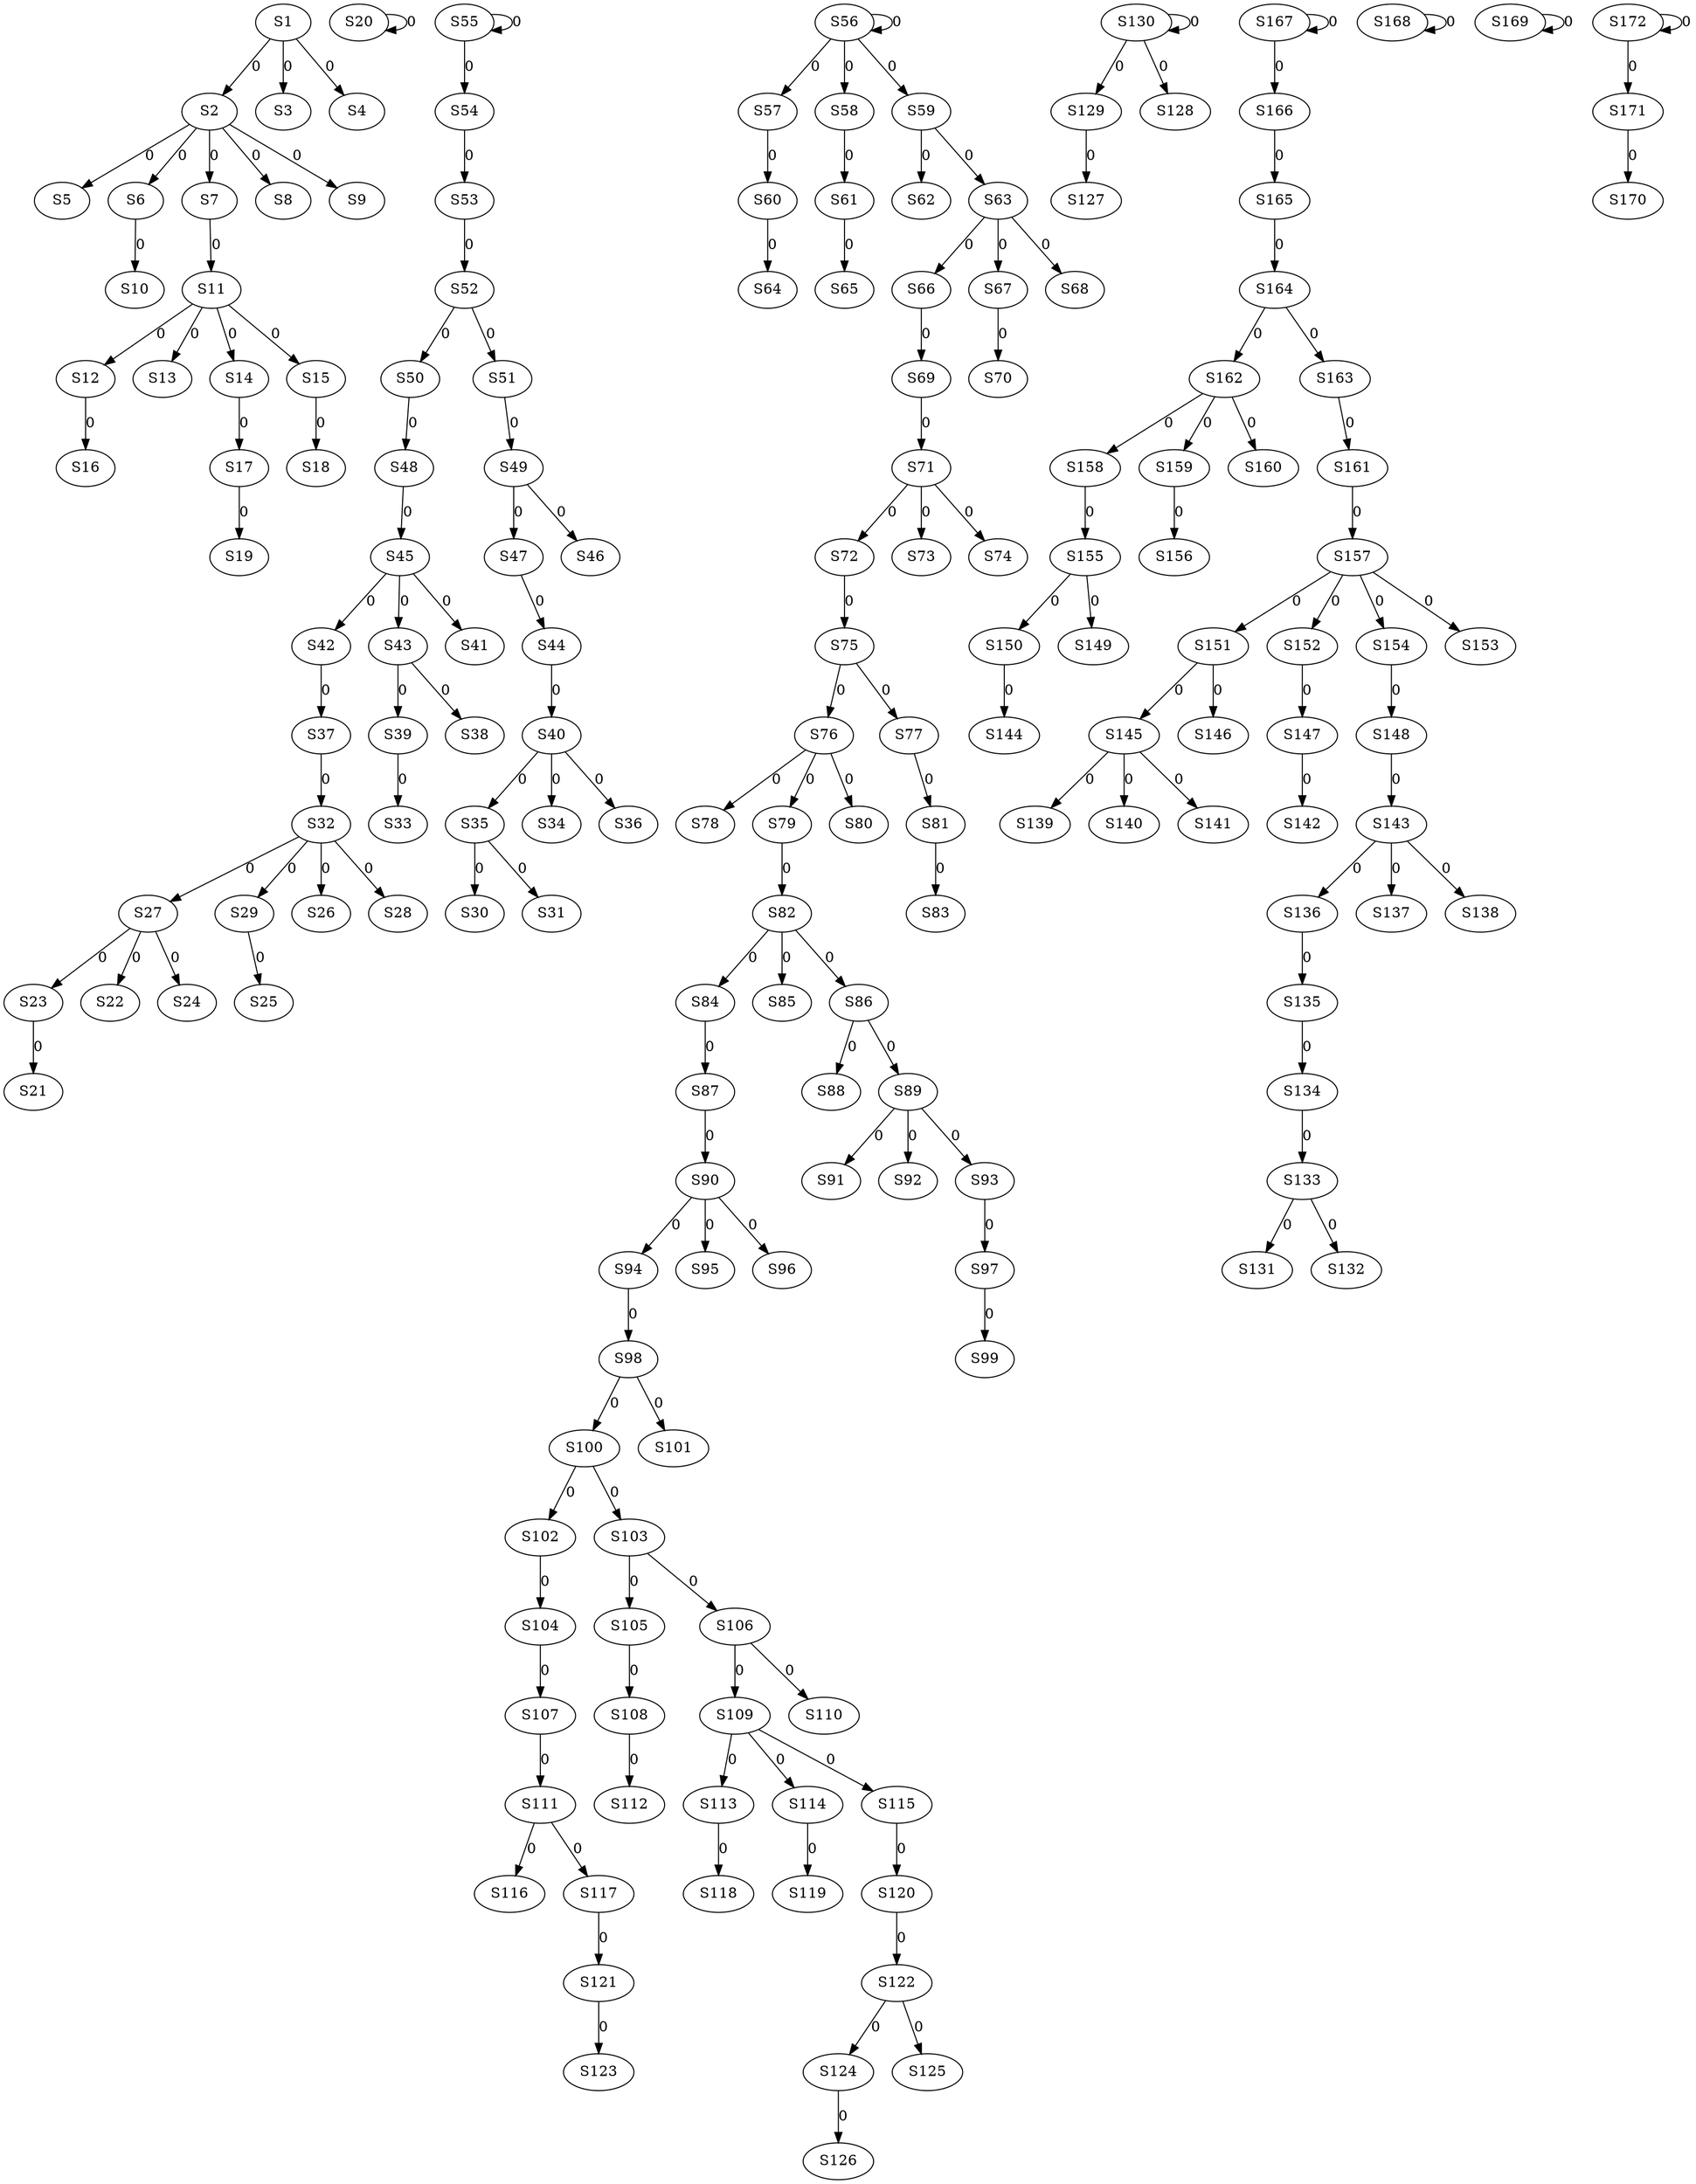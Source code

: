 strict digraph {
	S1 -> S2 [ label = 0 ];
	S1 -> S3 [ label = 0 ];
	S1 -> S4 [ label = 0 ];
	S2 -> S5 [ label = 0 ];
	S2 -> S6 [ label = 0 ];
	S2 -> S7 [ label = 0 ];
	S2 -> S8 [ label = 0 ];
	S2 -> S9 [ label = 0 ];
	S6 -> S10 [ label = 0 ];
	S7 -> S11 [ label = 0 ];
	S11 -> S12 [ label = 0 ];
	S11 -> S13 [ label = 0 ];
	S11 -> S14 [ label = 0 ];
	S11 -> S15 [ label = 0 ];
	S12 -> S16 [ label = 0 ];
	S14 -> S17 [ label = 0 ];
	S15 -> S18 [ label = 0 ];
	S17 -> S19 [ label = 0 ];
	S20 -> S20 [ label = 0 ];
	S23 -> S21 [ label = 0 ];
	S27 -> S22 [ label = 0 ];
	S27 -> S23 [ label = 0 ];
	S27 -> S24 [ label = 0 ];
	S29 -> S25 [ label = 0 ];
	S32 -> S26 [ label = 0 ];
	S32 -> S27 [ label = 0 ];
	S32 -> S28 [ label = 0 ];
	S32 -> S29 [ label = 0 ];
	S35 -> S30 [ label = 0 ];
	S35 -> S31 [ label = 0 ];
	S37 -> S32 [ label = 0 ];
	S39 -> S33 [ label = 0 ];
	S40 -> S34 [ label = 0 ];
	S40 -> S35 [ label = 0 ];
	S40 -> S36 [ label = 0 ];
	S42 -> S37 [ label = 0 ];
	S43 -> S38 [ label = 0 ];
	S43 -> S39 [ label = 0 ];
	S44 -> S40 [ label = 0 ];
	S45 -> S41 [ label = 0 ];
	S45 -> S42 [ label = 0 ];
	S45 -> S43 [ label = 0 ];
	S47 -> S44 [ label = 0 ];
	S48 -> S45 [ label = 0 ];
	S49 -> S46 [ label = 0 ];
	S49 -> S47 [ label = 0 ];
	S50 -> S48 [ label = 0 ];
	S51 -> S49 [ label = 0 ];
	S52 -> S50 [ label = 0 ];
	S52 -> S51 [ label = 0 ];
	S53 -> S52 [ label = 0 ];
	S54 -> S53 [ label = 0 ];
	S55 -> S54 [ label = 0 ];
	S55 -> S55 [ label = 0 ];
	S56 -> S56 [ label = 0 ];
	S56 -> S57 [ label = 0 ];
	S56 -> S58 [ label = 0 ];
	S56 -> S59 [ label = 0 ];
	S57 -> S60 [ label = 0 ];
	S58 -> S61 [ label = 0 ];
	S59 -> S62 [ label = 0 ];
	S59 -> S63 [ label = 0 ];
	S60 -> S64 [ label = 0 ];
	S61 -> S65 [ label = 0 ];
	S63 -> S66 [ label = 0 ];
	S63 -> S67 [ label = 0 ];
	S63 -> S68 [ label = 0 ];
	S66 -> S69 [ label = 0 ];
	S67 -> S70 [ label = 0 ];
	S69 -> S71 [ label = 0 ];
	S71 -> S72 [ label = 0 ];
	S71 -> S73 [ label = 0 ];
	S71 -> S74 [ label = 0 ];
	S72 -> S75 [ label = 0 ];
	S75 -> S76 [ label = 0 ];
	S75 -> S77 [ label = 0 ];
	S76 -> S78 [ label = 0 ];
	S76 -> S79 [ label = 0 ];
	S76 -> S80 [ label = 0 ];
	S77 -> S81 [ label = 0 ];
	S79 -> S82 [ label = 0 ];
	S81 -> S83 [ label = 0 ];
	S82 -> S84 [ label = 0 ];
	S82 -> S85 [ label = 0 ];
	S82 -> S86 [ label = 0 ];
	S84 -> S87 [ label = 0 ];
	S86 -> S88 [ label = 0 ];
	S86 -> S89 [ label = 0 ];
	S87 -> S90 [ label = 0 ];
	S89 -> S91 [ label = 0 ];
	S89 -> S92 [ label = 0 ];
	S89 -> S93 [ label = 0 ];
	S90 -> S94 [ label = 0 ];
	S90 -> S95 [ label = 0 ];
	S90 -> S96 [ label = 0 ];
	S93 -> S97 [ label = 0 ];
	S94 -> S98 [ label = 0 ];
	S97 -> S99 [ label = 0 ];
	S98 -> S100 [ label = 0 ];
	S98 -> S101 [ label = 0 ];
	S100 -> S102 [ label = 0 ];
	S100 -> S103 [ label = 0 ];
	S102 -> S104 [ label = 0 ];
	S103 -> S105 [ label = 0 ];
	S103 -> S106 [ label = 0 ];
	S104 -> S107 [ label = 0 ];
	S105 -> S108 [ label = 0 ];
	S106 -> S109 [ label = 0 ];
	S106 -> S110 [ label = 0 ];
	S107 -> S111 [ label = 0 ];
	S108 -> S112 [ label = 0 ];
	S109 -> S113 [ label = 0 ];
	S109 -> S114 [ label = 0 ];
	S109 -> S115 [ label = 0 ];
	S111 -> S116 [ label = 0 ];
	S111 -> S117 [ label = 0 ];
	S113 -> S118 [ label = 0 ];
	S114 -> S119 [ label = 0 ];
	S115 -> S120 [ label = 0 ];
	S117 -> S121 [ label = 0 ];
	S120 -> S122 [ label = 0 ];
	S121 -> S123 [ label = 0 ];
	S122 -> S124 [ label = 0 ];
	S122 -> S125 [ label = 0 ];
	S124 -> S126 [ label = 0 ];
	S129 -> S127 [ label = 0 ];
	S130 -> S128 [ label = 0 ];
	S130 -> S129 [ label = 0 ];
	S130 -> S130 [ label = 0 ];
	S133 -> S131 [ label = 0 ];
	S133 -> S132 [ label = 0 ];
	S134 -> S133 [ label = 0 ];
	S135 -> S134 [ label = 0 ];
	S136 -> S135 [ label = 0 ];
	S143 -> S136 [ label = 0 ];
	S143 -> S137 [ label = 0 ];
	S143 -> S138 [ label = 0 ];
	S145 -> S139 [ label = 0 ];
	S145 -> S140 [ label = 0 ];
	S145 -> S141 [ label = 0 ];
	S147 -> S142 [ label = 0 ];
	S148 -> S143 [ label = 0 ];
	S150 -> S144 [ label = 0 ];
	S151 -> S145 [ label = 0 ];
	S151 -> S146 [ label = 0 ];
	S152 -> S147 [ label = 0 ];
	S154 -> S148 [ label = 0 ];
	S155 -> S149 [ label = 0 ];
	S155 -> S150 [ label = 0 ];
	S157 -> S151 [ label = 0 ];
	S157 -> S152 [ label = 0 ];
	S157 -> S153 [ label = 0 ];
	S157 -> S154 [ label = 0 ];
	S158 -> S155 [ label = 0 ];
	S159 -> S156 [ label = 0 ];
	S161 -> S157 [ label = 0 ];
	S162 -> S158 [ label = 0 ];
	S162 -> S159 [ label = 0 ];
	S162 -> S160 [ label = 0 ];
	S163 -> S161 [ label = 0 ];
	S164 -> S162 [ label = 0 ];
	S164 -> S163 [ label = 0 ];
	S165 -> S164 [ label = 0 ];
	S166 -> S165 [ label = 0 ];
	S167 -> S166 [ label = 0 ];
	S167 -> S167 [ label = 0 ];
	S168 -> S168 [ label = 0 ];
	S169 -> S169 [ label = 0 ];
	S171 -> S170 [ label = 0 ];
	S172 -> S171 [ label = 0 ];
	S172 -> S172 [ label = 0 ];
}